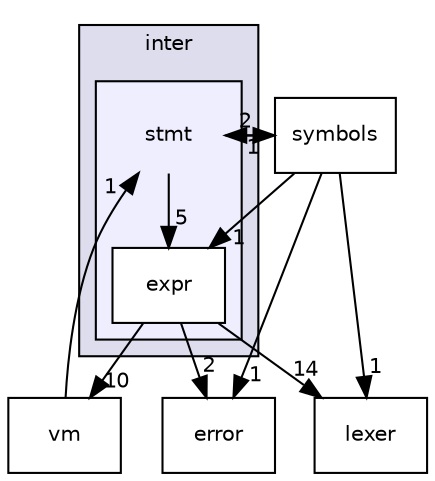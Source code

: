 digraph "src/inter/stmt" {
  compound=true
  node [ fontsize="10", fontname="Helvetica"];
  edge [ labelfontsize="10", labelfontname="Helvetica"];
  subgraph clusterdir_2784c640fb918da2e498159a8a27910b {
    graph [ bgcolor="#ddddee", pencolor="black", label="inter" fontname="Helvetica", fontsize="10", URL="dir_2784c640fb918da2e498159a8a27910b.html"]
  subgraph clusterdir_1f1f29400be7c51170e765ff13bd7d83 {
    graph [ bgcolor="#eeeeff", pencolor="black", label="" URL="dir_1f1f29400be7c51170e765ff13bd7d83.html"];
    dir_1f1f29400be7c51170e765ff13bd7d83 [shape=plaintext label="stmt"];
    dir_3816928009702d5c097cb2d1ecaf0a46 [shape=box label="expr" color="black" fillcolor="white" style="filled" URL="dir_3816928009702d5c097cb2d1ecaf0a46.html"];
  }
  }
  dir_1ed00ec6525cf29ec05786076a5c70a6 [shape=box label="error" URL="dir_1ed00ec6525cf29ec05786076a5c70a6.html"];
  dir_e1aa690b4af0a0538ec65649b0390051 [shape=box label="lexer" URL="dir_e1aa690b4af0a0538ec65649b0390051.html"];
  dir_f56a3a135a8a10a38ba6cf6e5eb74c45 [shape=box label="vm" URL="dir_f56a3a135a8a10a38ba6cf6e5eb74c45.html"];
  dir_cef51615834c82f258e5db725e9c36e8 [shape=box label="symbols" URL="dir_cef51615834c82f258e5db725e9c36e8.html"];
  dir_1f1f29400be7c51170e765ff13bd7d83->dir_3816928009702d5c097cb2d1ecaf0a46 [headlabel="5", labeldistance=1.5 headhref="dir_000003_000004.html"];
  dir_1f1f29400be7c51170e765ff13bd7d83->dir_cef51615834c82f258e5db725e9c36e8 [headlabel="2", labeldistance=1.5 headhref="dir_000003_000007.html"];
  dir_3816928009702d5c097cb2d1ecaf0a46->dir_1ed00ec6525cf29ec05786076a5c70a6 [headlabel="2", labeldistance=1.5 headhref="dir_000004_000002.html"];
  dir_3816928009702d5c097cb2d1ecaf0a46->dir_e1aa690b4af0a0538ec65649b0390051 [headlabel="14", labeldistance=1.5 headhref="dir_000004_000005.html"];
  dir_3816928009702d5c097cb2d1ecaf0a46->dir_f56a3a135a8a10a38ba6cf6e5eb74c45 [headlabel="10", labeldistance=1.5 headhref="dir_000004_000008.html"];
  dir_f56a3a135a8a10a38ba6cf6e5eb74c45->dir_1f1f29400be7c51170e765ff13bd7d83 [headlabel="1", labeldistance=1.5 headhref="dir_000008_000003.html"];
  dir_cef51615834c82f258e5db725e9c36e8->dir_1f1f29400be7c51170e765ff13bd7d83 [headlabel="1", labeldistance=1.5 headhref="dir_000007_000003.html"];
  dir_cef51615834c82f258e5db725e9c36e8->dir_1ed00ec6525cf29ec05786076a5c70a6 [headlabel="1", labeldistance=1.5 headhref="dir_000007_000002.html"];
  dir_cef51615834c82f258e5db725e9c36e8->dir_3816928009702d5c097cb2d1ecaf0a46 [headlabel="1", labeldistance=1.5 headhref="dir_000007_000004.html"];
  dir_cef51615834c82f258e5db725e9c36e8->dir_e1aa690b4af0a0538ec65649b0390051 [headlabel="1", labeldistance=1.5 headhref="dir_000007_000005.html"];
}
